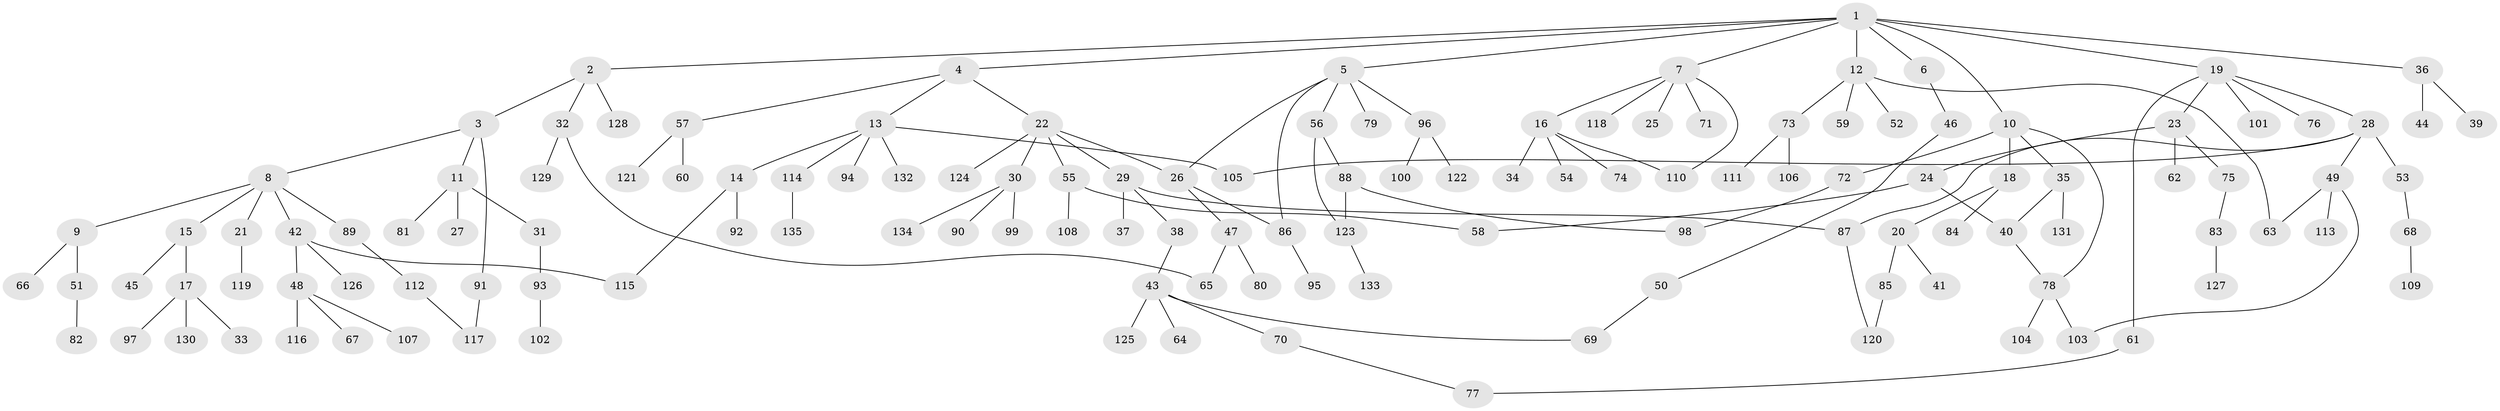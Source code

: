 // Generated by graph-tools (version 1.1) at 2025/10/02/27/25 16:10:54]
// undirected, 135 vertices, 152 edges
graph export_dot {
graph [start="1"]
  node [color=gray90,style=filled];
  1;
  2;
  3;
  4;
  5;
  6;
  7;
  8;
  9;
  10;
  11;
  12;
  13;
  14;
  15;
  16;
  17;
  18;
  19;
  20;
  21;
  22;
  23;
  24;
  25;
  26;
  27;
  28;
  29;
  30;
  31;
  32;
  33;
  34;
  35;
  36;
  37;
  38;
  39;
  40;
  41;
  42;
  43;
  44;
  45;
  46;
  47;
  48;
  49;
  50;
  51;
  52;
  53;
  54;
  55;
  56;
  57;
  58;
  59;
  60;
  61;
  62;
  63;
  64;
  65;
  66;
  67;
  68;
  69;
  70;
  71;
  72;
  73;
  74;
  75;
  76;
  77;
  78;
  79;
  80;
  81;
  82;
  83;
  84;
  85;
  86;
  87;
  88;
  89;
  90;
  91;
  92;
  93;
  94;
  95;
  96;
  97;
  98;
  99;
  100;
  101;
  102;
  103;
  104;
  105;
  106;
  107;
  108;
  109;
  110;
  111;
  112;
  113;
  114;
  115;
  116;
  117;
  118;
  119;
  120;
  121;
  122;
  123;
  124;
  125;
  126;
  127;
  128;
  129;
  130;
  131;
  132;
  133;
  134;
  135;
  1 -- 2;
  1 -- 4;
  1 -- 5;
  1 -- 6;
  1 -- 7;
  1 -- 10;
  1 -- 12;
  1 -- 19;
  1 -- 36;
  2 -- 3;
  2 -- 32;
  2 -- 128;
  3 -- 8;
  3 -- 11;
  3 -- 91;
  4 -- 13;
  4 -- 22;
  4 -- 57;
  5 -- 26;
  5 -- 56;
  5 -- 79;
  5 -- 96;
  5 -- 86;
  6 -- 46;
  7 -- 16;
  7 -- 25;
  7 -- 71;
  7 -- 110;
  7 -- 118;
  8 -- 9;
  8 -- 15;
  8 -- 21;
  8 -- 42;
  8 -- 89;
  9 -- 51;
  9 -- 66;
  10 -- 18;
  10 -- 35;
  10 -- 72;
  10 -- 78;
  11 -- 27;
  11 -- 31;
  11 -- 81;
  12 -- 52;
  12 -- 59;
  12 -- 73;
  12 -- 63;
  13 -- 14;
  13 -- 94;
  13 -- 105;
  13 -- 114;
  13 -- 132;
  14 -- 92;
  14 -- 115;
  15 -- 17;
  15 -- 45;
  16 -- 34;
  16 -- 54;
  16 -- 74;
  16 -- 110;
  17 -- 33;
  17 -- 97;
  17 -- 130;
  18 -- 20;
  18 -- 84;
  19 -- 23;
  19 -- 28;
  19 -- 61;
  19 -- 76;
  19 -- 101;
  20 -- 41;
  20 -- 85;
  21 -- 119;
  22 -- 29;
  22 -- 30;
  22 -- 55;
  22 -- 124;
  22 -- 26;
  23 -- 24;
  23 -- 62;
  23 -- 75;
  24 -- 40;
  24 -- 58;
  26 -- 47;
  26 -- 86;
  28 -- 49;
  28 -- 53;
  28 -- 87;
  28 -- 105;
  29 -- 37;
  29 -- 38;
  29 -- 87;
  30 -- 90;
  30 -- 99;
  30 -- 134;
  31 -- 93;
  32 -- 129;
  32 -- 65;
  35 -- 40;
  35 -- 131;
  36 -- 39;
  36 -- 44;
  38 -- 43;
  40 -- 78;
  42 -- 48;
  42 -- 115;
  42 -- 126;
  43 -- 64;
  43 -- 69;
  43 -- 70;
  43 -- 125;
  46 -- 50;
  47 -- 65;
  47 -- 80;
  48 -- 67;
  48 -- 107;
  48 -- 116;
  49 -- 63;
  49 -- 113;
  49 -- 103;
  50 -- 69;
  51 -- 82;
  53 -- 68;
  55 -- 58;
  55 -- 108;
  56 -- 88;
  56 -- 123;
  57 -- 60;
  57 -- 121;
  61 -- 77;
  68 -- 109;
  70 -- 77;
  72 -- 98;
  73 -- 106;
  73 -- 111;
  75 -- 83;
  78 -- 103;
  78 -- 104;
  83 -- 127;
  85 -- 120;
  86 -- 95;
  87 -- 120;
  88 -- 98;
  88 -- 123;
  89 -- 112;
  91 -- 117;
  93 -- 102;
  96 -- 100;
  96 -- 122;
  112 -- 117;
  114 -- 135;
  123 -- 133;
}
